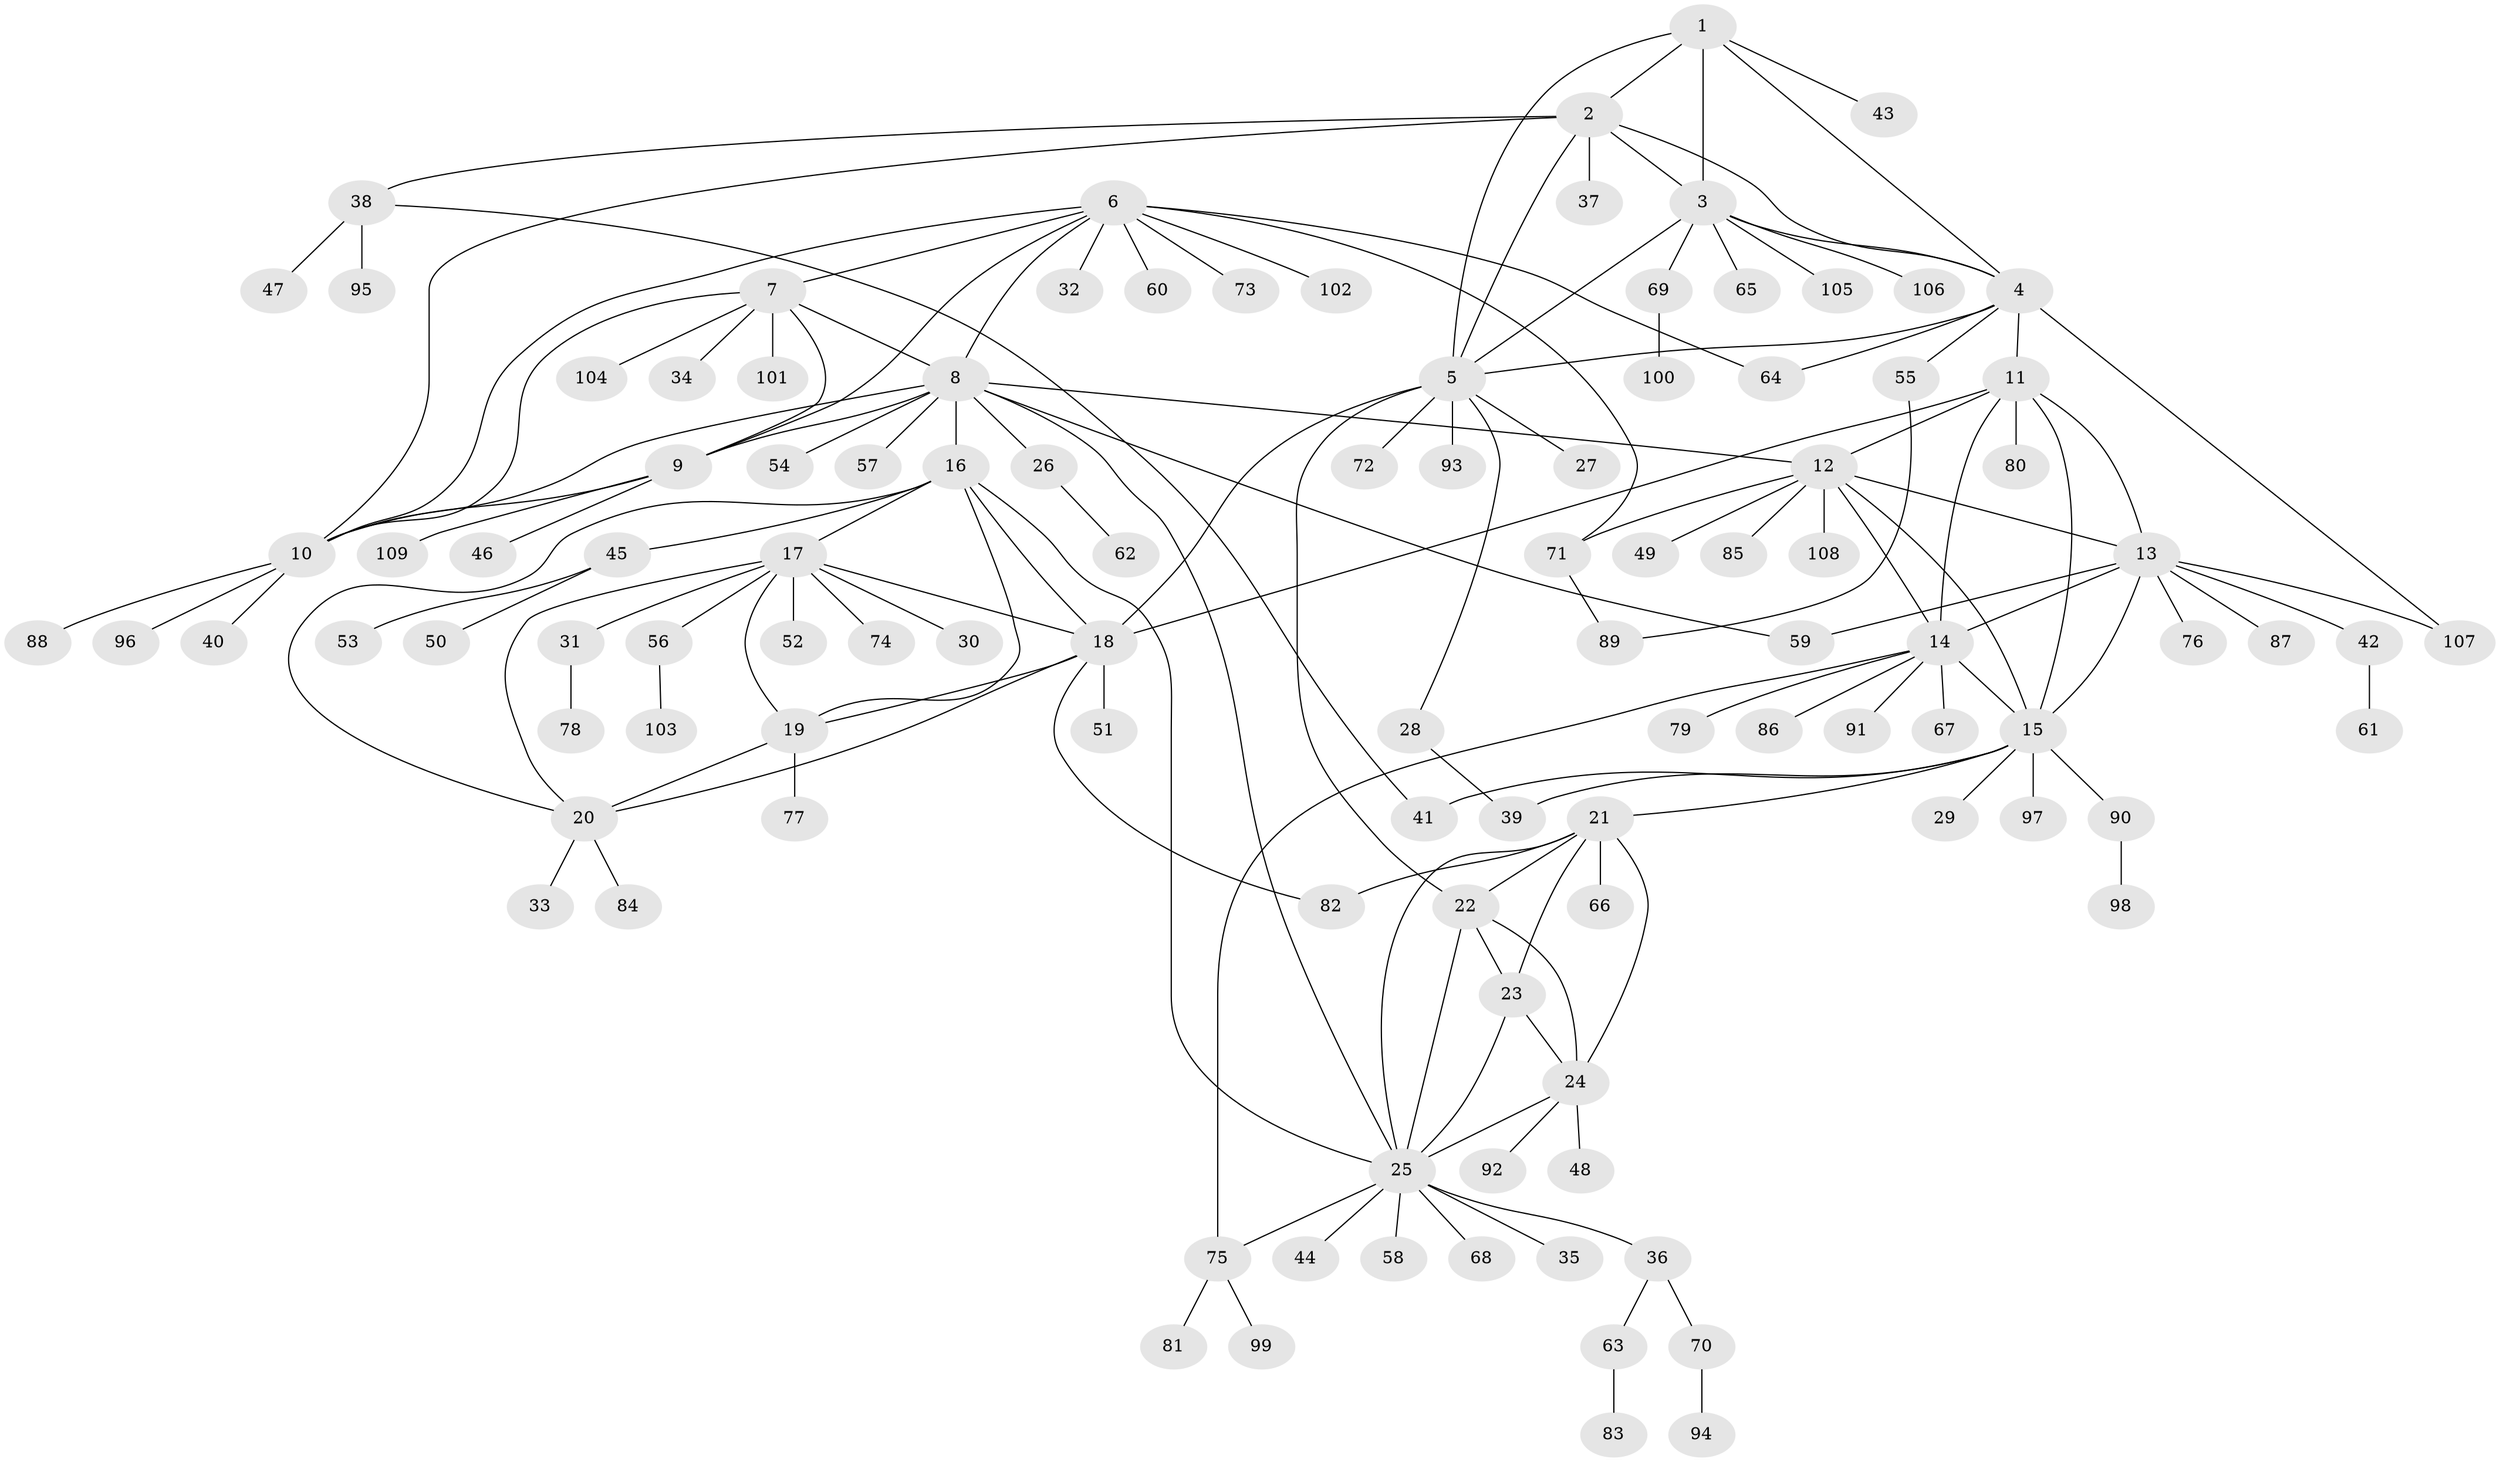 // coarse degree distribution, {8: 0.03125, 2: 0.125, 15: 0.03125, 12: 0.03125, 6: 0.03125, 3: 0.0625, 4: 0.03125, 1: 0.65625}
// Generated by graph-tools (version 1.1) at 2025/19/03/04/25 18:19:28]
// undirected, 109 vertices, 153 edges
graph export_dot {
graph [start="1"]
  node [color=gray90,style=filled];
  1;
  2;
  3;
  4;
  5;
  6;
  7;
  8;
  9;
  10;
  11;
  12;
  13;
  14;
  15;
  16;
  17;
  18;
  19;
  20;
  21;
  22;
  23;
  24;
  25;
  26;
  27;
  28;
  29;
  30;
  31;
  32;
  33;
  34;
  35;
  36;
  37;
  38;
  39;
  40;
  41;
  42;
  43;
  44;
  45;
  46;
  47;
  48;
  49;
  50;
  51;
  52;
  53;
  54;
  55;
  56;
  57;
  58;
  59;
  60;
  61;
  62;
  63;
  64;
  65;
  66;
  67;
  68;
  69;
  70;
  71;
  72;
  73;
  74;
  75;
  76;
  77;
  78;
  79;
  80;
  81;
  82;
  83;
  84;
  85;
  86;
  87;
  88;
  89;
  90;
  91;
  92;
  93;
  94;
  95;
  96;
  97;
  98;
  99;
  100;
  101;
  102;
  103;
  104;
  105;
  106;
  107;
  108;
  109;
  1 -- 2;
  1 -- 3;
  1 -- 4;
  1 -- 5;
  1 -- 43;
  2 -- 3;
  2 -- 4;
  2 -- 5;
  2 -- 10;
  2 -- 37;
  2 -- 38;
  3 -- 4;
  3 -- 5;
  3 -- 65;
  3 -- 69;
  3 -- 105;
  3 -- 106;
  4 -- 5;
  4 -- 11;
  4 -- 55;
  4 -- 64;
  4 -- 107;
  5 -- 18;
  5 -- 22;
  5 -- 27;
  5 -- 28;
  5 -- 72;
  5 -- 93;
  6 -- 7;
  6 -- 8;
  6 -- 9;
  6 -- 10;
  6 -- 32;
  6 -- 60;
  6 -- 64;
  6 -- 71;
  6 -- 73;
  6 -- 102;
  7 -- 8;
  7 -- 9;
  7 -- 10;
  7 -- 34;
  7 -- 101;
  7 -- 104;
  8 -- 9;
  8 -- 10;
  8 -- 12;
  8 -- 16;
  8 -- 25;
  8 -- 26;
  8 -- 54;
  8 -- 57;
  8 -- 59;
  9 -- 10;
  9 -- 46;
  9 -- 109;
  10 -- 40;
  10 -- 88;
  10 -- 96;
  11 -- 12;
  11 -- 13;
  11 -- 14;
  11 -- 15;
  11 -- 18;
  11 -- 80;
  12 -- 13;
  12 -- 14;
  12 -- 15;
  12 -- 49;
  12 -- 71;
  12 -- 85;
  12 -- 108;
  13 -- 14;
  13 -- 15;
  13 -- 42;
  13 -- 59;
  13 -- 76;
  13 -- 87;
  13 -- 107;
  14 -- 15;
  14 -- 67;
  14 -- 75;
  14 -- 79;
  14 -- 86;
  14 -- 91;
  15 -- 21;
  15 -- 29;
  15 -- 39;
  15 -- 41;
  15 -- 90;
  15 -- 97;
  16 -- 17;
  16 -- 18;
  16 -- 19;
  16 -- 20;
  16 -- 25;
  16 -- 45;
  17 -- 18;
  17 -- 19;
  17 -- 20;
  17 -- 30;
  17 -- 31;
  17 -- 52;
  17 -- 56;
  17 -- 74;
  18 -- 19;
  18 -- 20;
  18 -- 51;
  18 -- 82;
  19 -- 20;
  19 -- 77;
  20 -- 33;
  20 -- 84;
  21 -- 22;
  21 -- 23;
  21 -- 24;
  21 -- 25;
  21 -- 66;
  21 -- 82;
  22 -- 23;
  22 -- 24;
  22 -- 25;
  23 -- 24;
  23 -- 25;
  24 -- 25;
  24 -- 48;
  24 -- 92;
  25 -- 35;
  25 -- 36;
  25 -- 44;
  25 -- 58;
  25 -- 68;
  25 -- 75;
  26 -- 62;
  28 -- 39;
  31 -- 78;
  36 -- 63;
  36 -- 70;
  38 -- 41;
  38 -- 47;
  38 -- 95;
  42 -- 61;
  45 -- 50;
  45 -- 53;
  55 -- 89;
  56 -- 103;
  63 -- 83;
  69 -- 100;
  70 -- 94;
  71 -- 89;
  75 -- 81;
  75 -- 99;
  90 -- 98;
}
